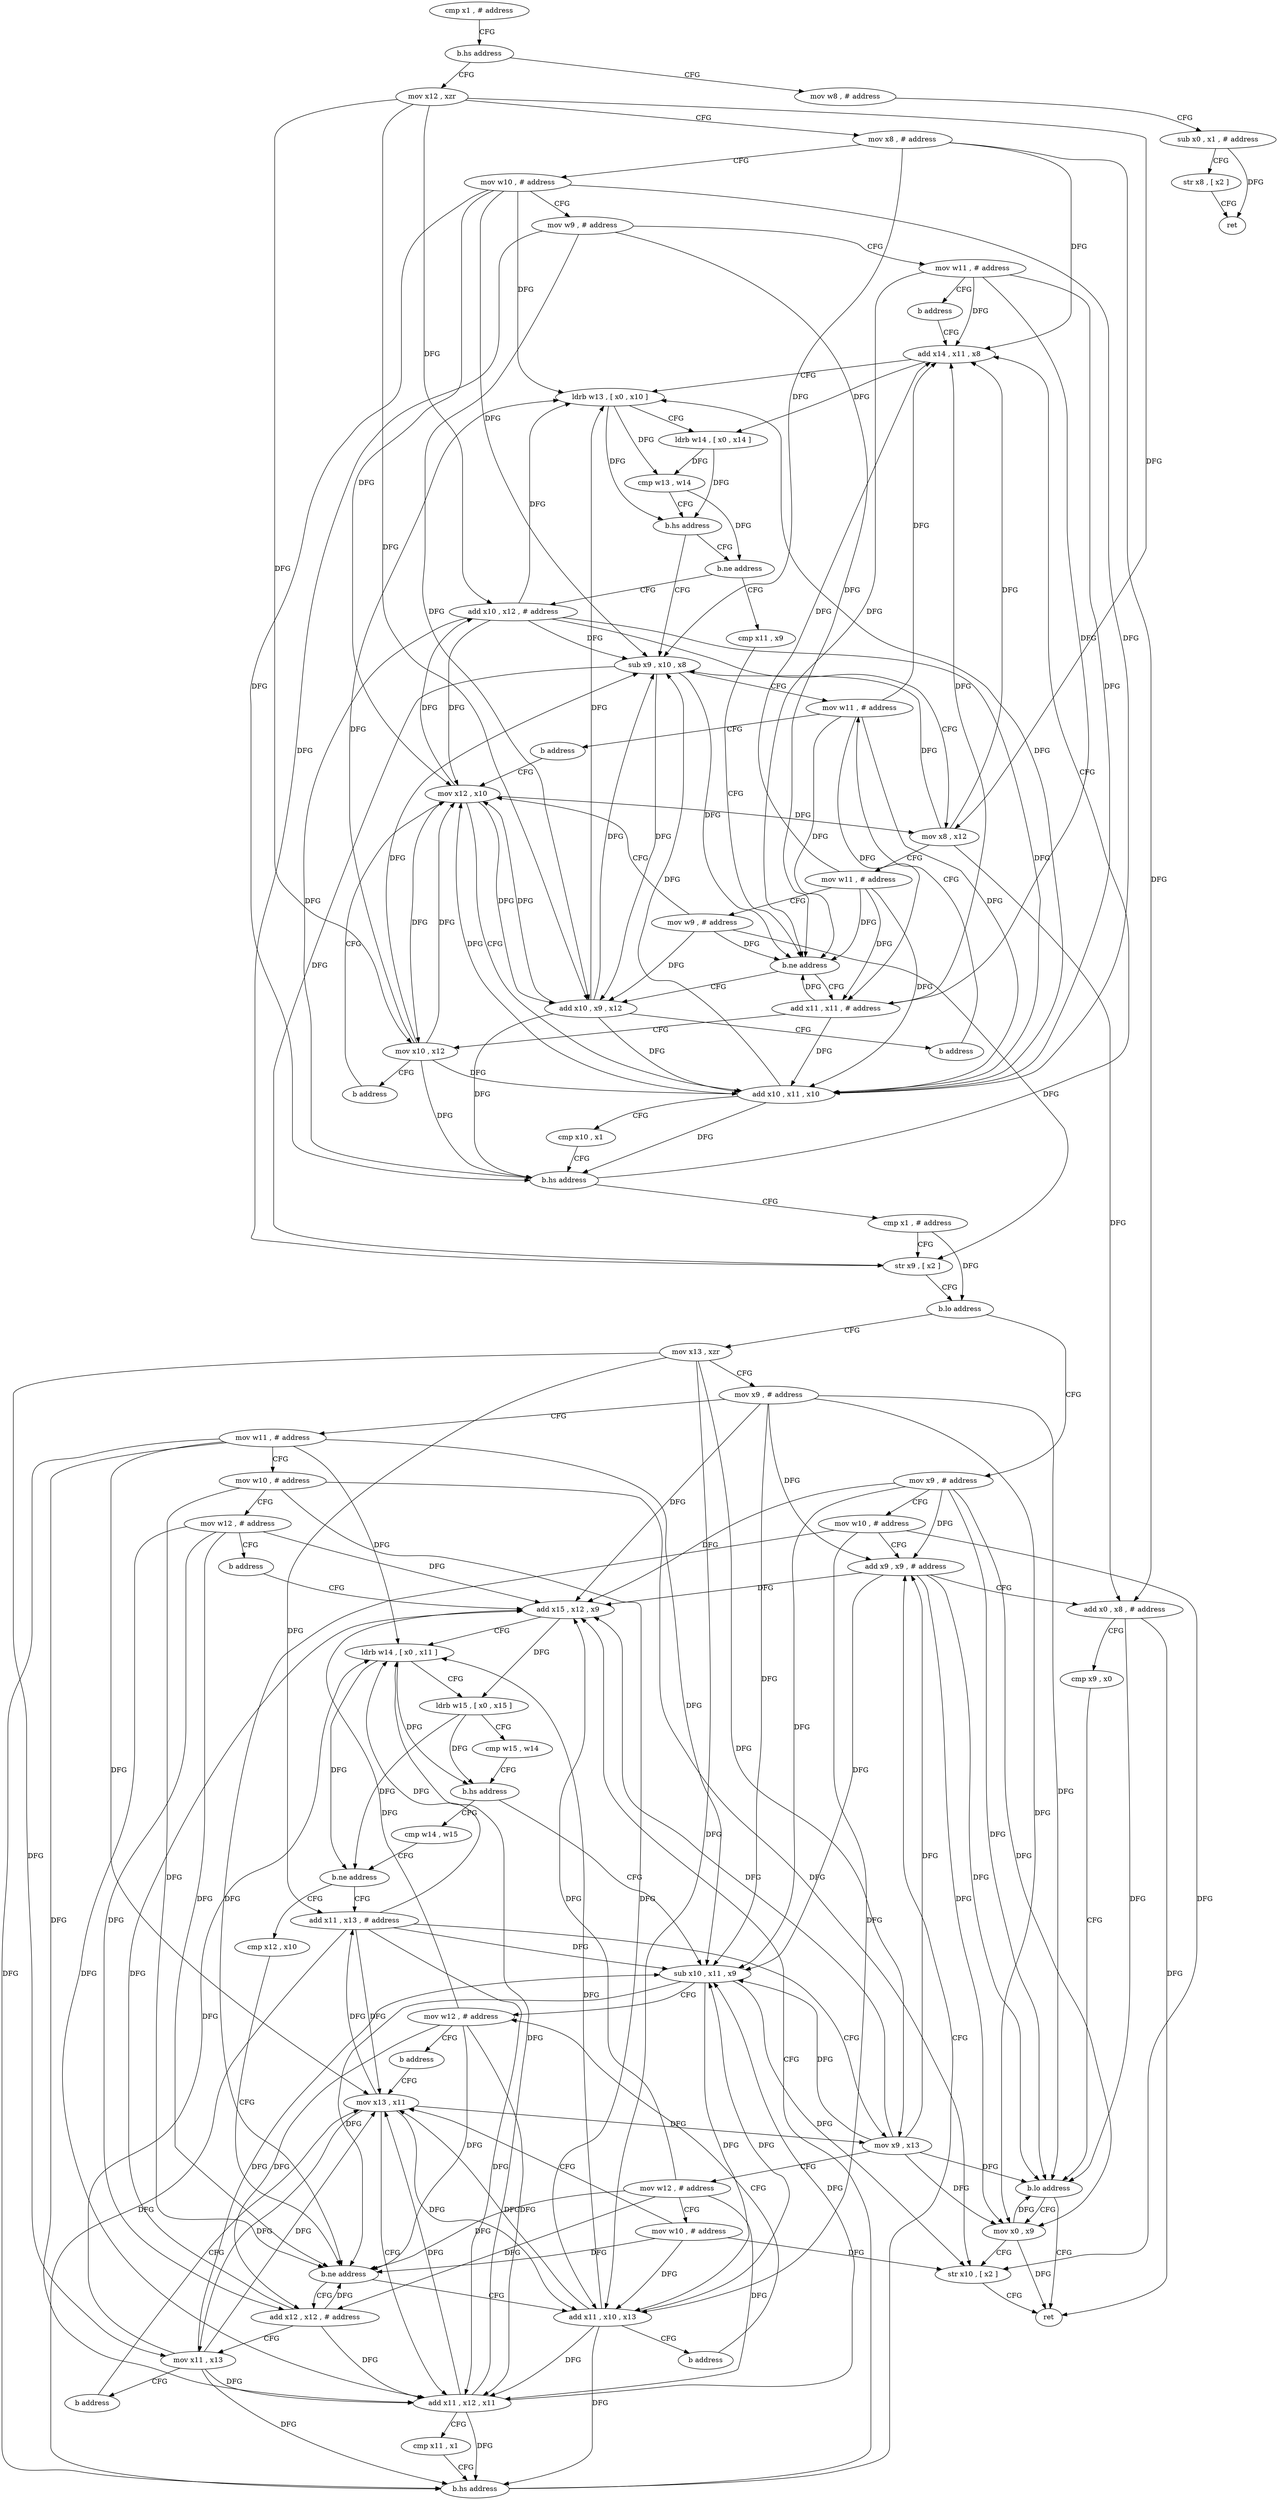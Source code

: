digraph "func" {
"4217300" [label = "cmp x1 , # address" ]
"4217304" [label = "b.hs address" ]
"4217324" [label = "mov x12 , xzr" ]
"4217308" [label = "mov w8 , # address" ]
"4217328" [label = "mov x8 , # address" ]
"4217332" [label = "mov w10 , # address" ]
"4217336" [label = "mov w9 , # address" ]
"4217340" [label = "mov w11 , # address" ]
"4217344" [label = "b address" ]
"4217380" [label = "add x14 , x11 , x8" ]
"4217312" [label = "sub x0 , x1 , # address" ]
"4217316" [label = "str x8 , [ x2 ]" ]
"4217320" [label = "ret" ]
"4217384" [label = "ldrb w13 , [ x0 , x10 ]" ]
"4217388" [label = "ldrb w14 , [ x0 , x14 ]" ]
"4217392" [label = "cmp w13 , w14" ]
"4217396" [label = "b.hs address" ]
"4217412" [label = "b.ne address" ]
"4217400" [label = "sub x9 , x10 , x8" ]
"4217348" [label = "add x10 , x12 , # address" ]
"4217416" [label = "cmp x11 , x9" ]
"4217404" [label = "mov w11 , # address" ]
"4217352" [label = "mov x8 , x12" ]
"4217356" [label = "mov w11 , # address" ]
"4217360" [label = "mov w9 , # address" ]
"4217364" [label = "mov x12 , x10" ]
"4217420" [label = "b.ne address" ]
"4217432" [label = "add x11 , x11 , # address" ]
"4217424" [label = "add x10 , x9 , x12" ]
"4217368" [label = "add x10 , x11 , x10" ]
"4217372" [label = "cmp x10 , x1" ]
"4217376" [label = "b.hs address" ]
"4217444" [label = "cmp x1 , # address" ]
"4217448" [label = "str x9 , [ x2 ]" ]
"4217452" [label = "b.lo address" ]
"4217580" [label = "mov x9 , # address" ]
"4217456" [label = "mov x13 , xzr" ]
"4217436" [label = "mov x10 , x12" ]
"4217440" [label = "b address" ]
"4217428" [label = "b address" ]
"4217584" [label = "mov w10 , # address" ]
"4217588" [label = "add x9 , x9 , # address" ]
"4217460" [label = "mov x9 , # address" ]
"4217464" [label = "mov w11 , # address" ]
"4217468" [label = "mov w10 , # address" ]
"4217472" [label = "mov w12 , # address" ]
"4217476" [label = "b address" ]
"4217512" [label = "add x15 , x12 , x9" ]
"4217408" [label = "b address" ]
"4217612" [label = "ret" ]
"4217604" [label = "mov x0 , x9" ]
"4217608" [label = "str x10 , [ x2 ]" ]
"4217516" [label = "ldrb w14 , [ x0 , x11 ]" ]
"4217520" [label = "ldrb w15 , [ x0 , x15 ]" ]
"4217524" [label = "cmp w15 , w14" ]
"4217528" [label = "b.hs address" ]
"4217544" [label = "cmp w14 , w15" ]
"4217532" [label = "sub x10 , x11 , x9" ]
"4217548" [label = "b.ne address" ]
"4217480" [label = "add x11 , x13 , # address" ]
"4217552" [label = "cmp x12 , x10" ]
"4217536" [label = "mov w12 , # address" ]
"4217484" [label = "mov x9 , x13" ]
"4217488" [label = "mov w12 , # address" ]
"4217492" [label = "mov w10 , # address" ]
"4217496" [label = "mov x13 , x11" ]
"4217556" [label = "b.ne address" ]
"4217568" [label = "add x12 , x12 , # address" ]
"4217560" [label = "add x11 , x10 , x13" ]
"4217500" [label = "add x11 , x12 , x11" ]
"4217504" [label = "cmp x11 , x1" ]
"4217508" [label = "b.hs address" ]
"4217592" [label = "add x0 , x8 , # address" ]
"4217596" [label = "cmp x9 , x0" ]
"4217600" [label = "b.lo address" ]
"4217572" [label = "mov x11 , x13" ]
"4217576" [label = "b address" ]
"4217564" [label = "b address" ]
"4217540" [label = "b address" ]
"4217300" -> "4217304" [ label = "CFG" ]
"4217304" -> "4217324" [ label = "CFG" ]
"4217304" -> "4217308" [ label = "CFG" ]
"4217324" -> "4217328" [ label = "CFG" ]
"4217324" -> "4217348" [ label = "DFG" ]
"4217324" -> "4217352" [ label = "DFG" ]
"4217324" -> "4217436" [ label = "DFG" ]
"4217324" -> "4217424" [ label = "DFG" ]
"4217308" -> "4217312" [ label = "CFG" ]
"4217328" -> "4217332" [ label = "CFG" ]
"4217328" -> "4217380" [ label = "DFG" ]
"4217328" -> "4217400" [ label = "DFG" ]
"4217328" -> "4217592" [ label = "DFG" ]
"4217332" -> "4217336" [ label = "CFG" ]
"4217332" -> "4217384" [ label = "DFG" ]
"4217332" -> "4217400" [ label = "DFG" ]
"4217332" -> "4217364" [ label = "DFG" ]
"4217332" -> "4217368" [ label = "DFG" ]
"4217332" -> "4217376" [ label = "DFG" ]
"4217336" -> "4217340" [ label = "CFG" ]
"4217336" -> "4217420" [ label = "DFG" ]
"4217336" -> "4217424" [ label = "DFG" ]
"4217336" -> "4217448" [ label = "DFG" ]
"4217340" -> "4217344" [ label = "CFG" ]
"4217340" -> "4217380" [ label = "DFG" ]
"4217340" -> "4217420" [ label = "DFG" ]
"4217340" -> "4217368" [ label = "DFG" ]
"4217340" -> "4217432" [ label = "DFG" ]
"4217344" -> "4217380" [ label = "CFG" ]
"4217380" -> "4217384" [ label = "CFG" ]
"4217380" -> "4217388" [ label = "DFG" ]
"4217312" -> "4217316" [ label = "CFG" ]
"4217312" -> "4217320" [ label = "DFG" ]
"4217316" -> "4217320" [ label = "CFG" ]
"4217384" -> "4217388" [ label = "CFG" ]
"4217384" -> "4217392" [ label = "DFG" ]
"4217384" -> "4217396" [ label = "DFG" ]
"4217388" -> "4217392" [ label = "DFG" ]
"4217388" -> "4217396" [ label = "DFG" ]
"4217392" -> "4217396" [ label = "CFG" ]
"4217392" -> "4217412" [ label = "DFG" ]
"4217396" -> "4217412" [ label = "CFG" ]
"4217396" -> "4217400" [ label = "CFG" ]
"4217412" -> "4217348" [ label = "CFG" ]
"4217412" -> "4217416" [ label = "CFG" ]
"4217400" -> "4217404" [ label = "CFG" ]
"4217400" -> "4217420" [ label = "DFG" ]
"4217400" -> "4217424" [ label = "DFG" ]
"4217400" -> "4217448" [ label = "DFG" ]
"4217348" -> "4217352" [ label = "CFG" ]
"4217348" -> "4217384" [ label = "DFG" ]
"4217348" -> "4217400" [ label = "DFG" ]
"4217348" -> "4217364" [ label = "DFG" ]
"4217348" -> "4217368" [ label = "DFG" ]
"4217348" -> "4217376" [ label = "DFG" ]
"4217416" -> "4217420" [ label = "CFG" ]
"4217404" -> "4217408" [ label = "CFG" ]
"4217404" -> "4217380" [ label = "DFG" ]
"4217404" -> "4217420" [ label = "DFG" ]
"4217404" -> "4217368" [ label = "DFG" ]
"4217404" -> "4217432" [ label = "DFG" ]
"4217352" -> "4217356" [ label = "CFG" ]
"4217352" -> "4217380" [ label = "DFG" ]
"4217352" -> "4217400" [ label = "DFG" ]
"4217352" -> "4217592" [ label = "DFG" ]
"4217356" -> "4217360" [ label = "CFG" ]
"4217356" -> "4217380" [ label = "DFG" ]
"4217356" -> "4217420" [ label = "DFG" ]
"4217356" -> "4217368" [ label = "DFG" ]
"4217356" -> "4217432" [ label = "DFG" ]
"4217360" -> "4217364" [ label = "CFG" ]
"4217360" -> "4217420" [ label = "DFG" ]
"4217360" -> "4217424" [ label = "DFG" ]
"4217360" -> "4217448" [ label = "DFG" ]
"4217364" -> "4217368" [ label = "CFG" ]
"4217364" -> "4217348" [ label = "DFG" ]
"4217364" -> "4217352" [ label = "DFG" ]
"4217364" -> "4217436" [ label = "DFG" ]
"4217364" -> "4217424" [ label = "DFG" ]
"4217420" -> "4217432" [ label = "CFG" ]
"4217420" -> "4217424" [ label = "CFG" ]
"4217432" -> "4217436" [ label = "CFG" ]
"4217432" -> "4217380" [ label = "DFG" ]
"4217432" -> "4217420" [ label = "DFG" ]
"4217432" -> "4217368" [ label = "DFG" ]
"4217424" -> "4217428" [ label = "CFG" ]
"4217424" -> "4217384" [ label = "DFG" ]
"4217424" -> "4217364" [ label = "DFG" ]
"4217424" -> "4217368" [ label = "DFG" ]
"4217424" -> "4217400" [ label = "DFG" ]
"4217424" -> "4217376" [ label = "DFG" ]
"4217368" -> "4217372" [ label = "CFG" ]
"4217368" -> "4217384" [ label = "DFG" ]
"4217368" -> "4217364" [ label = "DFG" ]
"4217368" -> "4217400" [ label = "DFG" ]
"4217368" -> "4217376" [ label = "DFG" ]
"4217372" -> "4217376" [ label = "CFG" ]
"4217376" -> "4217444" [ label = "CFG" ]
"4217376" -> "4217380" [ label = "CFG" ]
"4217444" -> "4217448" [ label = "CFG" ]
"4217444" -> "4217452" [ label = "DFG" ]
"4217448" -> "4217452" [ label = "CFG" ]
"4217452" -> "4217580" [ label = "CFG" ]
"4217452" -> "4217456" [ label = "CFG" ]
"4217580" -> "4217584" [ label = "CFG" ]
"4217580" -> "4217588" [ label = "DFG" ]
"4217580" -> "4217600" [ label = "DFG" ]
"4217580" -> "4217512" [ label = "DFG" ]
"4217580" -> "4217604" [ label = "DFG" ]
"4217580" -> "4217532" [ label = "DFG" ]
"4217456" -> "4217460" [ label = "CFG" ]
"4217456" -> "4217480" [ label = "DFG" ]
"4217456" -> "4217484" [ label = "DFG" ]
"4217456" -> "4217572" [ label = "DFG" ]
"4217456" -> "4217560" [ label = "DFG" ]
"4217436" -> "4217440" [ label = "CFG" ]
"4217436" -> "4217384" [ label = "DFG" ]
"4217436" -> "4217364" [ label = "DFG" ]
"4217436" -> "4217368" [ label = "DFG" ]
"4217436" -> "4217400" [ label = "DFG" ]
"4217436" -> "4217376" [ label = "DFG" ]
"4217440" -> "4217364" [ label = "CFG" ]
"4217428" -> "4217404" [ label = "CFG" ]
"4217584" -> "4217588" [ label = "CFG" ]
"4217584" -> "4217608" [ label = "DFG" ]
"4217584" -> "4217556" [ label = "DFG" ]
"4217584" -> "4217560" [ label = "DFG" ]
"4217588" -> "4217592" [ label = "CFG" ]
"4217588" -> "4217600" [ label = "DFG" ]
"4217588" -> "4217512" [ label = "DFG" ]
"4217588" -> "4217604" [ label = "DFG" ]
"4217588" -> "4217532" [ label = "DFG" ]
"4217460" -> "4217464" [ label = "CFG" ]
"4217460" -> "4217588" [ label = "DFG" ]
"4217460" -> "4217600" [ label = "DFG" ]
"4217460" -> "4217512" [ label = "DFG" ]
"4217460" -> "4217604" [ label = "DFG" ]
"4217460" -> "4217532" [ label = "DFG" ]
"4217464" -> "4217468" [ label = "CFG" ]
"4217464" -> "4217516" [ label = "DFG" ]
"4217464" -> "4217532" [ label = "DFG" ]
"4217464" -> "4217496" [ label = "DFG" ]
"4217464" -> "4217500" [ label = "DFG" ]
"4217464" -> "4217508" [ label = "DFG" ]
"4217468" -> "4217472" [ label = "CFG" ]
"4217468" -> "4217608" [ label = "DFG" ]
"4217468" -> "4217556" [ label = "DFG" ]
"4217468" -> "4217560" [ label = "DFG" ]
"4217472" -> "4217476" [ label = "CFG" ]
"4217472" -> "4217512" [ label = "DFG" ]
"4217472" -> "4217556" [ label = "DFG" ]
"4217472" -> "4217500" [ label = "DFG" ]
"4217472" -> "4217568" [ label = "DFG" ]
"4217476" -> "4217512" [ label = "CFG" ]
"4217512" -> "4217516" [ label = "CFG" ]
"4217512" -> "4217520" [ label = "DFG" ]
"4217408" -> "4217364" [ label = "CFG" ]
"4217604" -> "4217608" [ label = "CFG" ]
"4217604" -> "4217600" [ label = "DFG" ]
"4217604" -> "4217612" [ label = "DFG" ]
"4217608" -> "4217612" [ label = "CFG" ]
"4217516" -> "4217520" [ label = "CFG" ]
"4217516" -> "4217528" [ label = "DFG" ]
"4217516" -> "4217548" [ label = "DFG" ]
"4217520" -> "4217524" [ label = "CFG" ]
"4217520" -> "4217528" [ label = "DFG" ]
"4217520" -> "4217548" [ label = "DFG" ]
"4217524" -> "4217528" [ label = "CFG" ]
"4217528" -> "4217544" [ label = "CFG" ]
"4217528" -> "4217532" [ label = "CFG" ]
"4217544" -> "4217548" [ label = "CFG" ]
"4217532" -> "4217536" [ label = "CFG" ]
"4217532" -> "4217608" [ label = "DFG" ]
"4217532" -> "4217556" [ label = "DFG" ]
"4217532" -> "4217560" [ label = "DFG" ]
"4217548" -> "4217480" [ label = "CFG" ]
"4217548" -> "4217552" [ label = "CFG" ]
"4217480" -> "4217484" [ label = "CFG" ]
"4217480" -> "4217516" [ label = "DFG" ]
"4217480" -> "4217532" [ label = "DFG" ]
"4217480" -> "4217496" [ label = "DFG" ]
"4217480" -> "4217500" [ label = "DFG" ]
"4217480" -> "4217508" [ label = "DFG" ]
"4217552" -> "4217556" [ label = "CFG" ]
"4217536" -> "4217540" [ label = "CFG" ]
"4217536" -> "4217512" [ label = "DFG" ]
"4217536" -> "4217556" [ label = "DFG" ]
"4217536" -> "4217500" [ label = "DFG" ]
"4217536" -> "4217568" [ label = "DFG" ]
"4217484" -> "4217488" [ label = "CFG" ]
"4217484" -> "4217588" [ label = "DFG" ]
"4217484" -> "4217512" [ label = "DFG" ]
"4217484" -> "4217604" [ label = "DFG" ]
"4217484" -> "4217532" [ label = "DFG" ]
"4217484" -> "4217600" [ label = "DFG" ]
"4217488" -> "4217492" [ label = "CFG" ]
"4217488" -> "4217512" [ label = "DFG" ]
"4217488" -> "4217556" [ label = "DFG" ]
"4217488" -> "4217500" [ label = "DFG" ]
"4217488" -> "4217568" [ label = "DFG" ]
"4217492" -> "4217496" [ label = "CFG" ]
"4217492" -> "4217608" [ label = "DFG" ]
"4217492" -> "4217556" [ label = "DFG" ]
"4217492" -> "4217560" [ label = "DFG" ]
"4217496" -> "4217500" [ label = "CFG" ]
"4217496" -> "4217480" [ label = "DFG" ]
"4217496" -> "4217484" [ label = "DFG" ]
"4217496" -> "4217572" [ label = "DFG" ]
"4217496" -> "4217560" [ label = "DFG" ]
"4217556" -> "4217568" [ label = "CFG" ]
"4217556" -> "4217560" [ label = "CFG" ]
"4217568" -> "4217572" [ label = "CFG" ]
"4217568" -> "4217512" [ label = "DFG" ]
"4217568" -> "4217556" [ label = "DFG" ]
"4217568" -> "4217500" [ label = "DFG" ]
"4217560" -> "4217564" [ label = "CFG" ]
"4217560" -> "4217516" [ label = "DFG" ]
"4217560" -> "4217496" [ label = "DFG" ]
"4217560" -> "4217500" [ label = "DFG" ]
"4217560" -> "4217532" [ label = "DFG" ]
"4217560" -> "4217508" [ label = "DFG" ]
"4217500" -> "4217504" [ label = "CFG" ]
"4217500" -> "4217516" [ label = "DFG" ]
"4217500" -> "4217496" [ label = "DFG" ]
"4217500" -> "4217532" [ label = "DFG" ]
"4217500" -> "4217508" [ label = "DFG" ]
"4217504" -> "4217508" [ label = "CFG" ]
"4217508" -> "4217588" [ label = "CFG" ]
"4217508" -> "4217512" [ label = "CFG" ]
"4217592" -> "4217596" [ label = "CFG" ]
"4217592" -> "4217600" [ label = "DFG" ]
"4217592" -> "4217612" [ label = "DFG" ]
"4217596" -> "4217600" [ label = "CFG" ]
"4217600" -> "4217612" [ label = "CFG" ]
"4217600" -> "4217604" [ label = "CFG" ]
"4217572" -> "4217576" [ label = "CFG" ]
"4217572" -> "4217516" [ label = "DFG" ]
"4217572" -> "4217496" [ label = "DFG" ]
"4217572" -> "4217500" [ label = "DFG" ]
"4217572" -> "4217532" [ label = "DFG" ]
"4217572" -> "4217508" [ label = "DFG" ]
"4217576" -> "4217496" [ label = "CFG" ]
"4217564" -> "4217536" [ label = "CFG" ]
"4217540" -> "4217496" [ label = "CFG" ]
}
